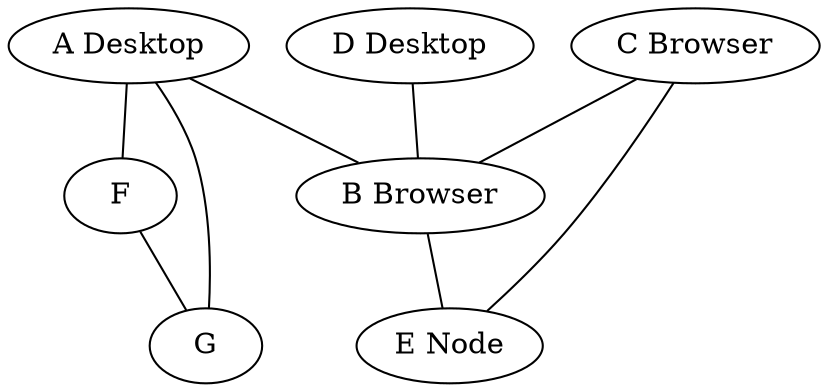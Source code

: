 graph Swarm {
	E
	A -- B
	A -- F
	A -- G
	B -- E
	C -- B
	C -- E
	D -- B
	F -- G
	A [label="A Desktop"];
	B [label="B Browser"];
	C [label="C Browser"];
	D [label="D Desktop"];
	E [label="E Node"]
}
